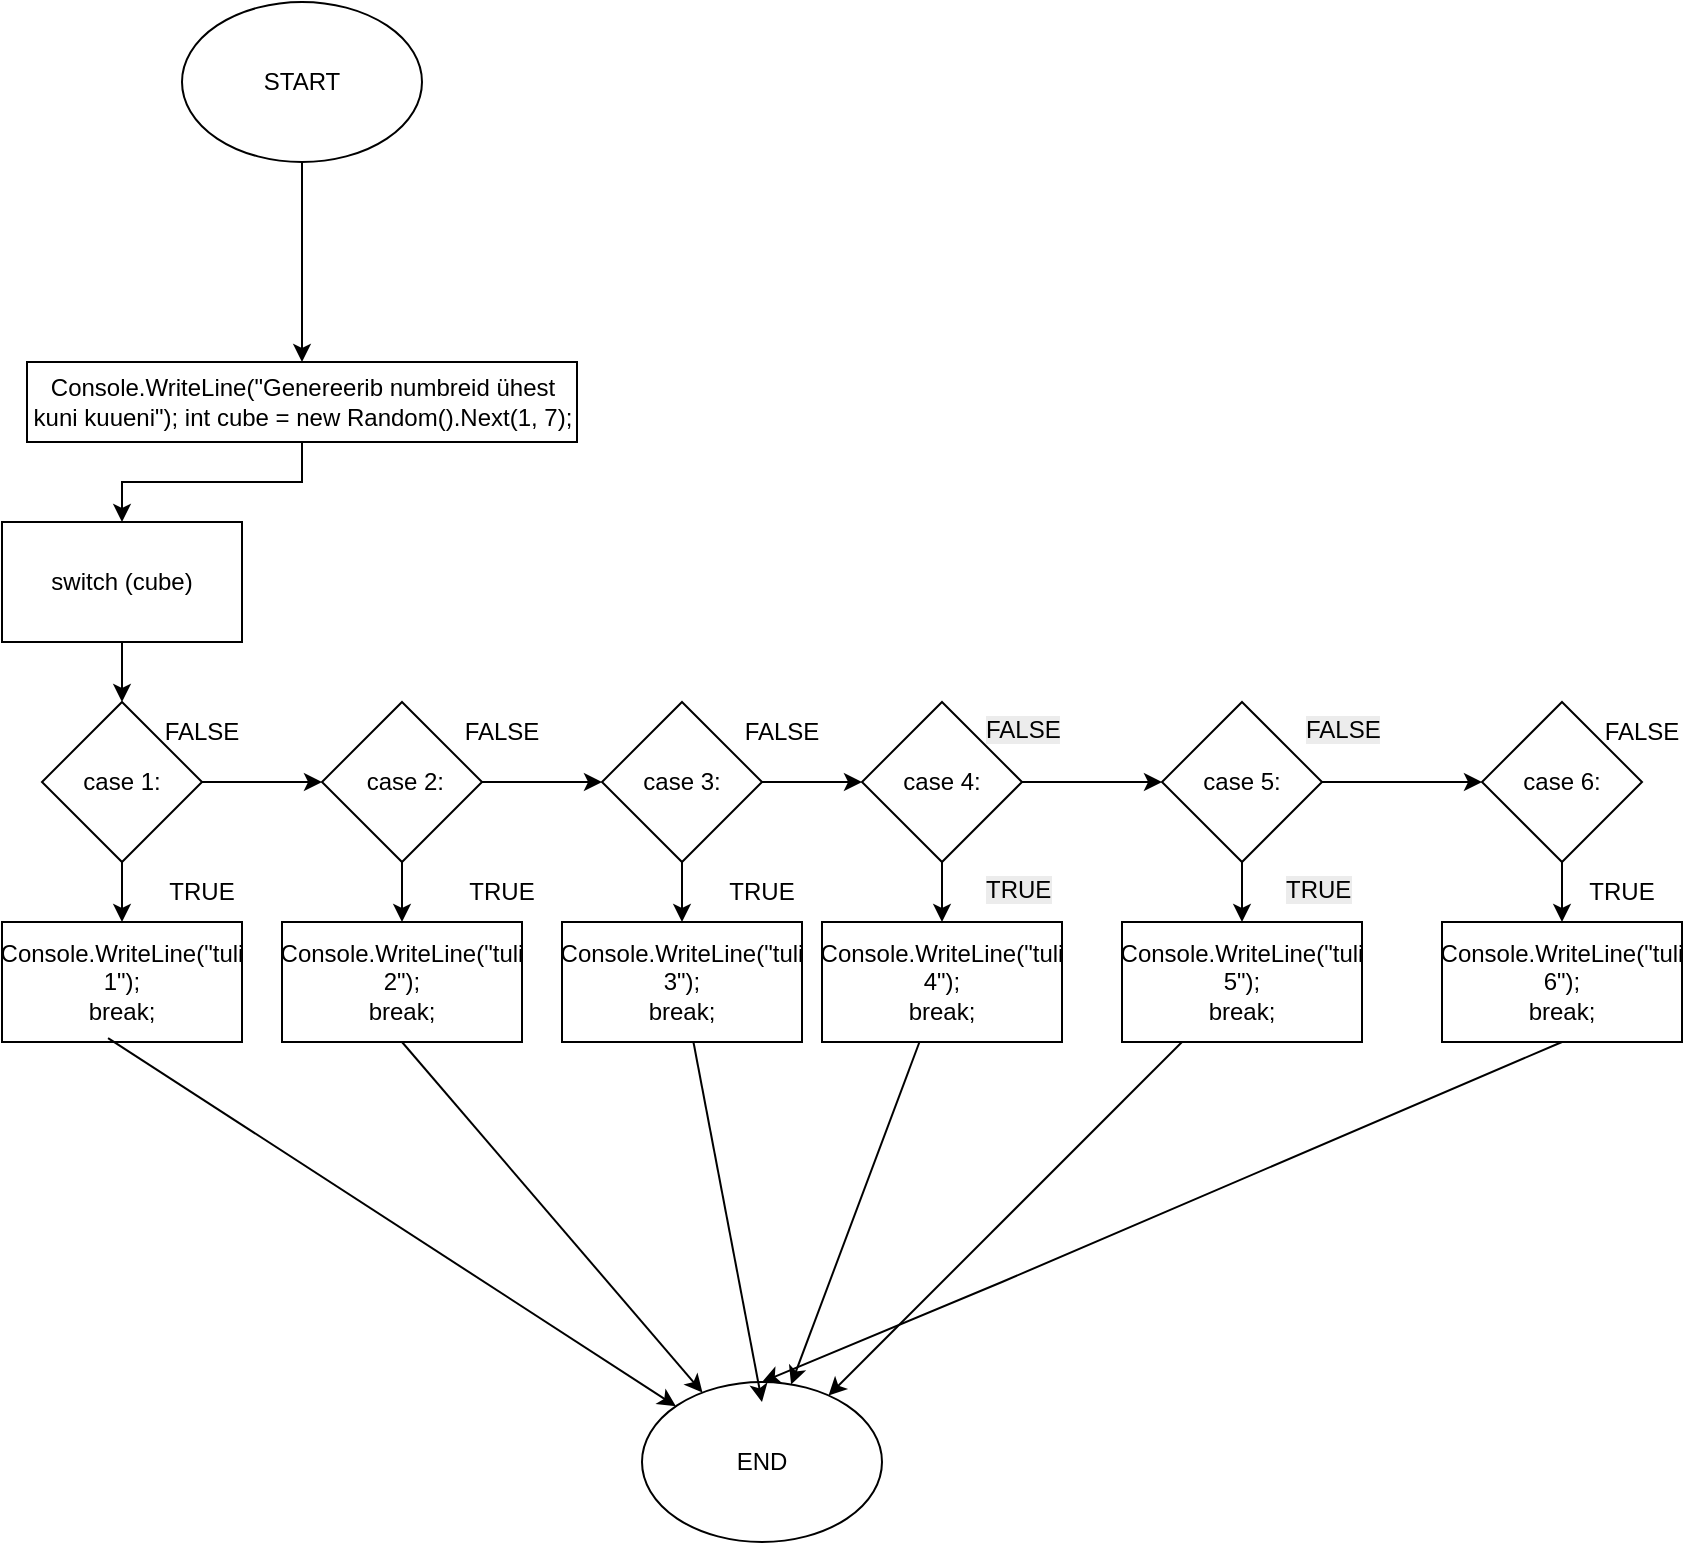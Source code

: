 <mxfile version="28.2.7">
  <diagram name="Page-1" id="aN6_IMvi036U4C1Fg0Iq">
    <mxGraphModel dx="2066" dy="1137" grid="1" gridSize="10" guides="1" tooltips="1" connect="1" arrows="1" fold="1" page="1" pageScale="1" pageWidth="850" pageHeight="1100" math="0" shadow="0">
      <root>
        <mxCell id="0" />
        <mxCell id="1" parent="0" />
        <mxCell id="MnOlPlZb2s9TH5imRxn--39" value="END" style="ellipse;whiteSpace=wrap;html=1;" parent="1" vertex="1">
          <mxGeometry x="320" y="750" width="120" height="80" as="geometry" />
        </mxCell>
        <mxCell id="MnOlPlZb2s9TH5imRxn--46" value="" style="edgeStyle=orthogonalEdgeStyle;rounded=0;orthogonalLoop=1;jettySize=auto;html=1;" parent="1" source="MnOlPlZb2s9TH5imRxn--40" target="MnOlPlZb2s9TH5imRxn--45" edge="1">
          <mxGeometry relative="1" as="geometry" />
        </mxCell>
        <mxCell id="MnOlPlZb2s9TH5imRxn--40" value="START" style="ellipse;whiteSpace=wrap;html=1;" parent="1" vertex="1">
          <mxGeometry x="90" y="60" width="120" height="80" as="geometry" />
        </mxCell>
        <mxCell id="MnOlPlZb2s9TH5imRxn--41" value="&lt;div&gt;Console.WriteLine(&quot;tuli 3&quot;);&lt;/div&gt;&lt;div&gt;break;&lt;/div&gt;" style="rounded=0;whiteSpace=wrap;html=1;" parent="1" vertex="1">
          <mxGeometry x="280" y="520" width="120" height="60" as="geometry" />
        </mxCell>
        <mxCell id="MnOlPlZb2s9TH5imRxn--42" value="&lt;div&gt;Console.WriteLine(&quot;tuli 2&quot;);&lt;/div&gt;&lt;div&gt;break;&lt;/div&gt;" style="rounded=0;whiteSpace=wrap;html=1;" parent="1" vertex="1">
          <mxGeometry x="140" y="520" width="120" height="60" as="geometry" />
        </mxCell>
        <mxCell id="MnOlPlZb2s9TH5imRxn--43" value="&lt;div&gt;Console.WriteLine(&quot;tuli 1&quot;);&lt;/div&gt;&lt;div&gt;break;&lt;/div&gt;" style="rounded=0;whiteSpace=wrap;html=1;" parent="1" vertex="1">
          <mxGeometry y="520" width="120" height="60" as="geometry" />
        </mxCell>
        <mxCell id="3x9N-WNJ4bzo_OIqgOSU-13" value="" style="edgeStyle=orthogonalEdgeStyle;rounded=0;orthogonalLoop=1;jettySize=auto;html=1;" edge="1" parent="1" source="MnOlPlZb2s9TH5imRxn--44" target="3x9N-WNJ4bzo_OIqgOSU-3">
          <mxGeometry relative="1" as="geometry" />
        </mxCell>
        <mxCell id="MnOlPlZb2s9TH5imRxn--44" value="switch (cube)" style="rounded=0;whiteSpace=wrap;html=1;" parent="1" vertex="1">
          <mxGeometry y="320" width="120" height="60" as="geometry" />
        </mxCell>
        <mxCell id="3x9N-WNJ4bzo_OIqgOSU-1" value="" style="edgeStyle=orthogonalEdgeStyle;rounded=0;orthogonalLoop=1;jettySize=auto;html=1;" edge="1" parent="1" source="MnOlPlZb2s9TH5imRxn--45" target="MnOlPlZb2s9TH5imRxn--44">
          <mxGeometry relative="1" as="geometry" />
        </mxCell>
        <mxCell id="MnOlPlZb2s9TH5imRxn--45" value="Console.WriteLine(&quot;Genereerib numbreid ühest kuni kuueni&quot;);&amp;nbsp;int cube = new Random().Next(1, 7);" style="rounded=0;whiteSpace=wrap;html=1;" parent="1" vertex="1">
          <mxGeometry x="12.5" y="240" width="275" height="40" as="geometry" />
        </mxCell>
        <mxCell id="3x9N-WNJ4bzo_OIqgOSU-9" value="" style="edgeStyle=orthogonalEdgeStyle;rounded=0;orthogonalLoop=1;jettySize=auto;html=1;" edge="1" parent="1" source="3x9N-WNJ4bzo_OIqgOSU-2" target="3x9N-WNJ4bzo_OIqgOSU-7">
          <mxGeometry relative="1" as="geometry" />
        </mxCell>
        <mxCell id="3x9N-WNJ4bzo_OIqgOSU-15" value="" style="edgeStyle=orthogonalEdgeStyle;rounded=0;orthogonalLoop=1;jettySize=auto;html=1;" edge="1" parent="1" source="3x9N-WNJ4bzo_OIqgOSU-2" target="MnOlPlZb2s9TH5imRxn--42">
          <mxGeometry relative="1" as="geometry" />
        </mxCell>
        <mxCell id="3x9N-WNJ4bzo_OIqgOSU-2" value="&amp;nbsp;case 2:" style="rhombus;whiteSpace=wrap;html=1;" vertex="1" parent="1">
          <mxGeometry x="160" y="410" width="80" height="80" as="geometry" />
        </mxCell>
        <mxCell id="3x9N-WNJ4bzo_OIqgOSU-8" value="" style="edgeStyle=orthogonalEdgeStyle;rounded=0;orthogonalLoop=1;jettySize=auto;html=1;" edge="1" parent="1" source="3x9N-WNJ4bzo_OIqgOSU-3" target="3x9N-WNJ4bzo_OIqgOSU-2">
          <mxGeometry relative="1" as="geometry" />
        </mxCell>
        <mxCell id="3x9N-WNJ4bzo_OIqgOSU-14" value="" style="edgeStyle=orthogonalEdgeStyle;rounded=0;orthogonalLoop=1;jettySize=auto;html=1;" edge="1" parent="1" source="3x9N-WNJ4bzo_OIqgOSU-3" target="MnOlPlZb2s9TH5imRxn--43">
          <mxGeometry relative="1" as="geometry" />
        </mxCell>
        <mxCell id="3x9N-WNJ4bzo_OIqgOSU-3" value="case 1:" style="rhombus;whiteSpace=wrap;html=1;" vertex="1" parent="1">
          <mxGeometry x="20" y="410" width="80" height="80" as="geometry" />
        </mxCell>
        <mxCell id="3x9N-WNJ4bzo_OIqgOSU-11" value="" style="edgeStyle=orthogonalEdgeStyle;rounded=0;orthogonalLoop=1;jettySize=auto;html=1;" edge="1" parent="1" source="3x9N-WNJ4bzo_OIqgOSU-4" target="3x9N-WNJ4bzo_OIqgOSU-5">
          <mxGeometry relative="1" as="geometry" />
        </mxCell>
        <mxCell id="3x9N-WNJ4bzo_OIqgOSU-20" value="" style="edgeStyle=orthogonalEdgeStyle;rounded=0;orthogonalLoop=1;jettySize=auto;html=1;" edge="1" parent="1" source="3x9N-WNJ4bzo_OIqgOSU-4" target="3x9N-WNJ4bzo_OIqgOSU-17">
          <mxGeometry relative="1" as="geometry" />
        </mxCell>
        <mxCell id="3x9N-WNJ4bzo_OIqgOSU-4" value="case 4:" style="rhombus;whiteSpace=wrap;html=1;" vertex="1" parent="1">
          <mxGeometry x="430" y="410" width="80" height="80" as="geometry" />
        </mxCell>
        <mxCell id="3x9N-WNJ4bzo_OIqgOSU-12" value="" style="edgeStyle=orthogonalEdgeStyle;rounded=0;orthogonalLoop=1;jettySize=auto;html=1;" edge="1" parent="1" source="3x9N-WNJ4bzo_OIqgOSU-5" target="3x9N-WNJ4bzo_OIqgOSU-6">
          <mxGeometry relative="1" as="geometry" />
        </mxCell>
        <mxCell id="3x9N-WNJ4bzo_OIqgOSU-21" value="" style="edgeStyle=orthogonalEdgeStyle;rounded=0;orthogonalLoop=1;jettySize=auto;html=1;" edge="1" parent="1" source="3x9N-WNJ4bzo_OIqgOSU-5" target="3x9N-WNJ4bzo_OIqgOSU-19">
          <mxGeometry relative="1" as="geometry" />
        </mxCell>
        <mxCell id="3x9N-WNJ4bzo_OIqgOSU-5" value="case 5:" style="rhombus;whiteSpace=wrap;html=1;" vertex="1" parent="1">
          <mxGeometry x="580" y="410" width="80" height="80" as="geometry" />
        </mxCell>
        <mxCell id="3x9N-WNJ4bzo_OIqgOSU-22" value="" style="edgeStyle=orthogonalEdgeStyle;rounded=0;orthogonalLoop=1;jettySize=auto;html=1;" edge="1" parent="1" source="3x9N-WNJ4bzo_OIqgOSU-6" target="3x9N-WNJ4bzo_OIqgOSU-18">
          <mxGeometry relative="1" as="geometry" />
        </mxCell>
        <mxCell id="3x9N-WNJ4bzo_OIqgOSU-6" value="case 6:" style="rhombus;whiteSpace=wrap;html=1;" vertex="1" parent="1">
          <mxGeometry x="740" y="410" width="80" height="80" as="geometry" />
        </mxCell>
        <mxCell id="3x9N-WNJ4bzo_OIqgOSU-10" value="" style="edgeStyle=orthogonalEdgeStyle;rounded=0;orthogonalLoop=1;jettySize=auto;html=1;" edge="1" parent="1" source="3x9N-WNJ4bzo_OIqgOSU-7" target="3x9N-WNJ4bzo_OIqgOSU-4">
          <mxGeometry relative="1" as="geometry" />
        </mxCell>
        <mxCell id="3x9N-WNJ4bzo_OIqgOSU-16" value="" style="edgeStyle=orthogonalEdgeStyle;rounded=0;orthogonalLoop=1;jettySize=auto;html=1;" edge="1" parent="1" source="3x9N-WNJ4bzo_OIqgOSU-7" target="MnOlPlZb2s9TH5imRxn--41">
          <mxGeometry relative="1" as="geometry" />
        </mxCell>
        <mxCell id="3x9N-WNJ4bzo_OIqgOSU-7" value="case 3:" style="rhombus;whiteSpace=wrap;html=1;" vertex="1" parent="1">
          <mxGeometry x="300" y="410" width="80" height="80" as="geometry" />
        </mxCell>
        <mxCell id="3x9N-WNJ4bzo_OIqgOSU-17" value="&lt;div&gt;Console.WriteLine(&quot;tuli 4&quot;);&lt;/div&gt;&lt;div&gt;break;&lt;/div&gt;" style="rounded=0;whiteSpace=wrap;html=1;" vertex="1" parent="1">
          <mxGeometry x="410" y="520" width="120" height="60" as="geometry" />
        </mxCell>
        <mxCell id="3x9N-WNJ4bzo_OIqgOSU-18" value="&lt;div&gt;Console.WriteLine(&quot;tuli 6&quot;);&lt;/div&gt;&lt;div&gt;break;&lt;/div&gt;" style="rounded=0;whiteSpace=wrap;html=1;" vertex="1" parent="1">
          <mxGeometry x="720" y="520" width="120" height="60" as="geometry" />
        </mxCell>
        <mxCell id="3x9N-WNJ4bzo_OIqgOSU-19" value="&lt;div&gt;Console.WriteLine(&quot;tuli 5&quot;);&lt;/div&gt;&lt;div&gt;break;&lt;/div&gt;" style="rounded=0;whiteSpace=wrap;html=1;" vertex="1" parent="1">
          <mxGeometry x="560" y="520" width="120" height="60" as="geometry" />
        </mxCell>
        <mxCell id="3x9N-WNJ4bzo_OIqgOSU-30" value="" style="endArrow=classic;html=1;rounded=0;exitX=0.5;exitY=1;exitDx=0;exitDy=0;entryX=0.5;entryY=0;entryDx=0;entryDy=0;" edge="1" parent="1" source="3x9N-WNJ4bzo_OIqgOSU-18" target="MnOlPlZb2s9TH5imRxn--39">
          <mxGeometry width="50" height="50" relative="1" as="geometry">
            <mxPoint x="490" y="970" as="sourcePoint" />
            <mxPoint x="540" y="920" as="targetPoint" />
            <Array as="points">
              <mxPoint x="500" y="700" />
            </Array>
          </mxGeometry>
        </mxCell>
        <mxCell id="3x9N-WNJ4bzo_OIqgOSU-31" value="" style="endArrow=classic;html=1;rounded=0;" edge="1" parent="1" source="3x9N-WNJ4bzo_OIqgOSU-19" target="MnOlPlZb2s9TH5imRxn--39">
          <mxGeometry width="50" height="50" relative="1" as="geometry">
            <mxPoint x="490" y="970" as="sourcePoint" />
            <mxPoint x="540" y="920" as="targetPoint" />
          </mxGeometry>
        </mxCell>
        <mxCell id="3x9N-WNJ4bzo_OIqgOSU-32" value="" style="endArrow=classic;html=1;rounded=0;" edge="1" parent="1" source="3x9N-WNJ4bzo_OIqgOSU-17" target="MnOlPlZb2s9TH5imRxn--39">
          <mxGeometry width="50" height="50" relative="1" as="geometry">
            <mxPoint x="490" y="970" as="sourcePoint" />
            <mxPoint x="540" y="920" as="targetPoint" />
          </mxGeometry>
        </mxCell>
        <mxCell id="3x9N-WNJ4bzo_OIqgOSU-33" value="" style="endArrow=classic;html=1;rounded=0;" edge="1" parent="1" source="MnOlPlZb2s9TH5imRxn--41">
          <mxGeometry width="50" height="50" relative="1" as="geometry">
            <mxPoint x="490" y="970" as="sourcePoint" />
            <mxPoint x="380" y="760" as="targetPoint" />
          </mxGeometry>
        </mxCell>
        <mxCell id="3x9N-WNJ4bzo_OIqgOSU-34" value="" style="endArrow=classic;html=1;rounded=0;exitX=0.5;exitY=1;exitDx=0;exitDy=0;" edge="1" parent="1" source="MnOlPlZb2s9TH5imRxn--42" target="MnOlPlZb2s9TH5imRxn--39">
          <mxGeometry width="50" height="50" relative="1" as="geometry">
            <mxPoint x="490" y="970" as="sourcePoint" />
            <mxPoint x="540" y="920" as="targetPoint" />
          </mxGeometry>
        </mxCell>
        <mxCell id="3x9N-WNJ4bzo_OIqgOSU-35" value="" style="endArrow=classic;html=1;rounded=0;exitX=0.442;exitY=0.967;exitDx=0;exitDy=0;exitPerimeter=0;" edge="1" parent="1" source="MnOlPlZb2s9TH5imRxn--43" target="MnOlPlZb2s9TH5imRxn--39">
          <mxGeometry width="50" height="50" relative="1" as="geometry">
            <mxPoint x="490" y="970" as="sourcePoint" />
            <mxPoint x="540" y="920" as="targetPoint" />
          </mxGeometry>
        </mxCell>
        <mxCell id="3x9N-WNJ4bzo_OIqgOSU-36" value="FALSE" style="text;html=1;whiteSpace=wrap;strokeColor=none;fillColor=none;align=center;verticalAlign=middle;rounded=0;" vertex="1" parent="1">
          <mxGeometry x="70" y="410" width="60" height="30" as="geometry" />
        </mxCell>
        <mxCell id="3x9N-WNJ4bzo_OIqgOSU-37" value="FALSE" style="text;html=1;whiteSpace=wrap;strokeColor=none;fillColor=none;align=center;verticalAlign=middle;rounded=0;" vertex="1" parent="1">
          <mxGeometry x="220" y="410" width="60" height="30" as="geometry" />
        </mxCell>
        <mxCell id="3x9N-WNJ4bzo_OIqgOSU-38" value="FALSE" style="text;html=1;whiteSpace=wrap;strokeColor=none;fillColor=none;align=center;verticalAlign=middle;rounded=0;" vertex="1" parent="1">
          <mxGeometry x="360" y="410" width="60" height="30" as="geometry" />
        </mxCell>
        <mxCell id="3x9N-WNJ4bzo_OIqgOSU-39" value="&lt;span style=&quot;color: rgb(0, 0, 0); font-family: Helvetica; font-size: 12px; font-style: normal; font-variant-ligatures: normal; font-variant-caps: normal; font-weight: 400; letter-spacing: normal; orphans: 2; text-align: center; text-indent: 0px; text-transform: none; widows: 2; word-spacing: 0px; -webkit-text-stroke-width: 0px; white-space: normal; background-color: rgb(236, 236, 236); text-decoration-thickness: initial; text-decoration-style: initial; text-decoration-color: initial; display: inline !important; float: none;&quot;&gt;FALSE&lt;/span&gt;" style="text;whiteSpace=wrap;html=1;" vertex="1" parent="1">
          <mxGeometry x="490" y="410" width="70" height="40" as="geometry" />
        </mxCell>
        <mxCell id="3x9N-WNJ4bzo_OIqgOSU-40" value="&lt;span style=&quot;color: rgb(0, 0, 0); font-family: Helvetica; font-size: 12px; font-style: normal; font-variant-ligatures: normal; font-variant-caps: normal; font-weight: 400; letter-spacing: normal; orphans: 2; text-align: center; text-indent: 0px; text-transform: none; widows: 2; word-spacing: 0px; -webkit-text-stroke-width: 0px; white-space: normal; background-color: rgb(236, 236, 236); text-decoration-thickness: initial; text-decoration-style: initial; text-decoration-color: initial; display: inline !important; float: none;&quot;&gt;FALSE&lt;/span&gt;" style="text;whiteSpace=wrap;html=1;" vertex="1" parent="1">
          <mxGeometry x="650" y="410" width="70" height="40" as="geometry" />
        </mxCell>
        <mxCell id="3x9N-WNJ4bzo_OIqgOSU-41" value="TRUE" style="text;html=1;whiteSpace=wrap;strokeColor=none;fillColor=none;align=center;verticalAlign=middle;rounded=0;" vertex="1" parent="1">
          <mxGeometry x="70" y="490" width="60" height="30" as="geometry" />
        </mxCell>
        <mxCell id="3x9N-WNJ4bzo_OIqgOSU-42" value="TRUE" style="text;html=1;whiteSpace=wrap;strokeColor=none;fillColor=none;align=center;verticalAlign=middle;rounded=0;" vertex="1" parent="1">
          <mxGeometry x="220" y="490" width="60" height="30" as="geometry" />
        </mxCell>
        <mxCell id="3x9N-WNJ4bzo_OIqgOSU-43" value="TRUE" style="text;html=1;whiteSpace=wrap;strokeColor=none;fillColor=none;align=center;verticalAlign=middle;rounded=0;" vertex="1" parent="1">
          <mxGeometry x="350" y="490" width="60" height="30" as="geometry" />
        </mxCell>
        <mxCell id="3x9N-WNJ4bzo_OIqgOSU-44" value="&lt;span style=&quot;color: rgb(0, 0, 0); font-family: Helvetica; font-size: 12px; font-style: normal; font-variant-ligatures: normal; font-variant-caps: normal; font-weight: 400; letter-spacing: normal; orphans: 2; text-align: center; text-indent: 0px; text-transform: none; widows: 2; word-spacing: 0px; -webkit-text-stroke-width: 0px; white-space: normal; background-color: rgb(236, 236, 236); text-decoration-thickness: initial; text-decoration-style: initial; text-decoration-color: initial; display: inline !important; float: none;&quot;&gt;TRUE&lt;/span&gt;" style="text;whiteSpace=wrap;html=1;" vertex="1" parent="1">
          <mxGeometry x="490" y="490" width="70" height="40" as="geometry" />
        </mxCell>
        <mxCell id="3x9N-WNJ4bzo_OIqgOSU-45" value="&lt;span style=&quot;color: rgb(0, 0, 0); font-family: Helvetica; font-size: 12px; font-style: normal; font-variant-ligatures: normal; font-variant-caps: normal; font-weight: 400; letter-spacing: normal; orphans: 2; text-align: center; text-indent: 0px; text-transform: none; widows: 2; word-spacing: 0px; -webkit-text-stroke-width: 0px; white-space: normal; background-color: rgb(236, 236, 236); text-decoration-thickness: initial; text-decoration-style: initial; text-decoration-color: initial; display: inline !important; float: none;&quot;&gt;TRUE&lt;/span&gt;" style="text;whiteSpace=wrap;html=1;" vertex="1" parent="1">
          <mxGeometry x="640" y="490" width="70" height="40" as="geometry" />
        </mxCell>
        <mxCell id="3x9N-WNJ4bzo_OIqgOSU-46" value="TRUE" style="text;html=1;whiteSpace=wrap;strokeColor=none;fillColor=none;align=center;verticalAlign=middle;rounded=0;" vertex="1" parent="1">
          <mxGeometry x="780" y="490" width="60" height="30" as="geometry" />
        </mxCell>
        <mxCell id="3x9N-WNJ4bzo_OIqgOSU-49" value="FALSE" style="text;html=1;whiteSpace=wrap;strokeColor=none;fillColor=none;align=center;verticalAlign=middle;rounded=0;" vertex="1" parent="1">
          <mxGeometry x="790" y="410" width="60" height="30" as="geometry" />
        </mxCell>
      </root>
    </mxGraphModel>
  </diagram>
</mxfile>

